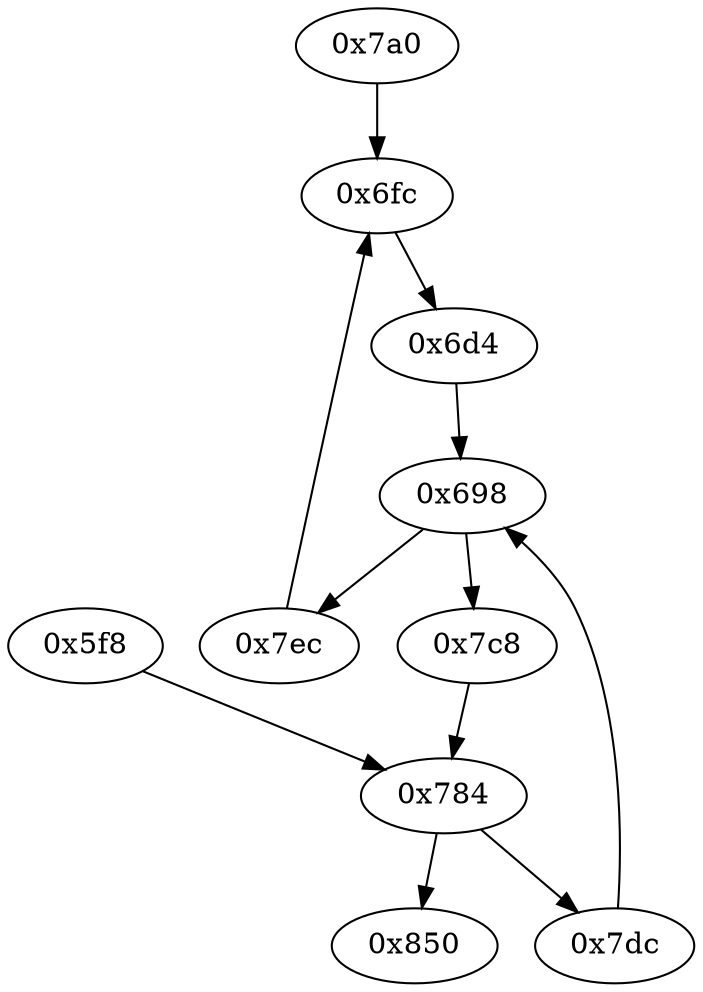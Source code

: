 strict digraph "" {
	"0x6fc"	 [opcode="[u'ldrb', u'ldr', u'mov', u'rsb', u'sub', u'rsb', u'str', u'ldr', u'add', u'str', u'ldr', u'ldr', u'ldr', u'ldr', u'cmp', u'mov', \
u'rsb', u'mvn', u'mul', u'mvn', u'mvn', u'mov', u'orr', u'ldr', u'cmn', u'mov', u'teq', u'mov', u'mov', u'cmn', u'mov', u'cmp', \
u'mov', u'b']"];
	"0x6d4"	 [opcode="[u'ldr', u'ldr', u'mov', u'b']"];
	"0x6fc" -> "0x6d4";
	"0x698"	 [opcode="[u'str', u'str', u'ldr', u'ldrb', u'strb', u'ldr', u'ldr', u'ldrb', u'b']"];
	"0x7ec"	 [opcode="[u'ldr', u'ldr', u'ldr', u'add', u'sub', u'sub', u'mul', u'mvn', u'eor', u'and', u'ldr', u'mov', u'mov', u'ldr', u'cmp', u'mov', \
u'cmp', u'mov', u'mov', u'cmp', u'mov', u'mov', u'teq', u'mov', u'b']"];
	"0x698" -> "0x7ec";
	"0x7c8"	 [opcode="[u'ldr', u'ldr', u'add', u'ldr', u'b']"];
	"0x698" -> "0x7c8";
	"0x850"	 [opcode="[u'ldr', u'ldr', u'add', u'bl', u'mov', u'sub', u'pop']"];
	"0x784"	 [opcode="[u'str', u'str', u'ldr', u'ldrb', u'ldr', u'ldr', u'b']"];
	"0x784" -> "0x850";
	"0x7dc"	 [opcode="[u'ldr', u'ldr', u'mov', u'b']"];
	"0x784" -> "0x7dc";
	"0x7a0"	 [opcode="[u'ldrb', u'ldr', u'ldr', u'ldr', u'ldr', u'ldr', u'ldr', u'ldr', u'mov', u'b']"];
	"0x7a0" -> "0x6fc";
	"0x7ec" -> "0x6fc";
	"0x7c8" -> "0x784";
	"0x6d4" -> "0x698";
	"0x7dc" -> "0x698";
	"0x5f8"	 [opcode="[u'push', u'add', u'sub', u'ldr', u'mov', u'str', u'ldr', u'ldr', u'ldr', u'ldr', u'ldr', u'str', u'b']"];
	"0x5f8" -> "0x784";
}
